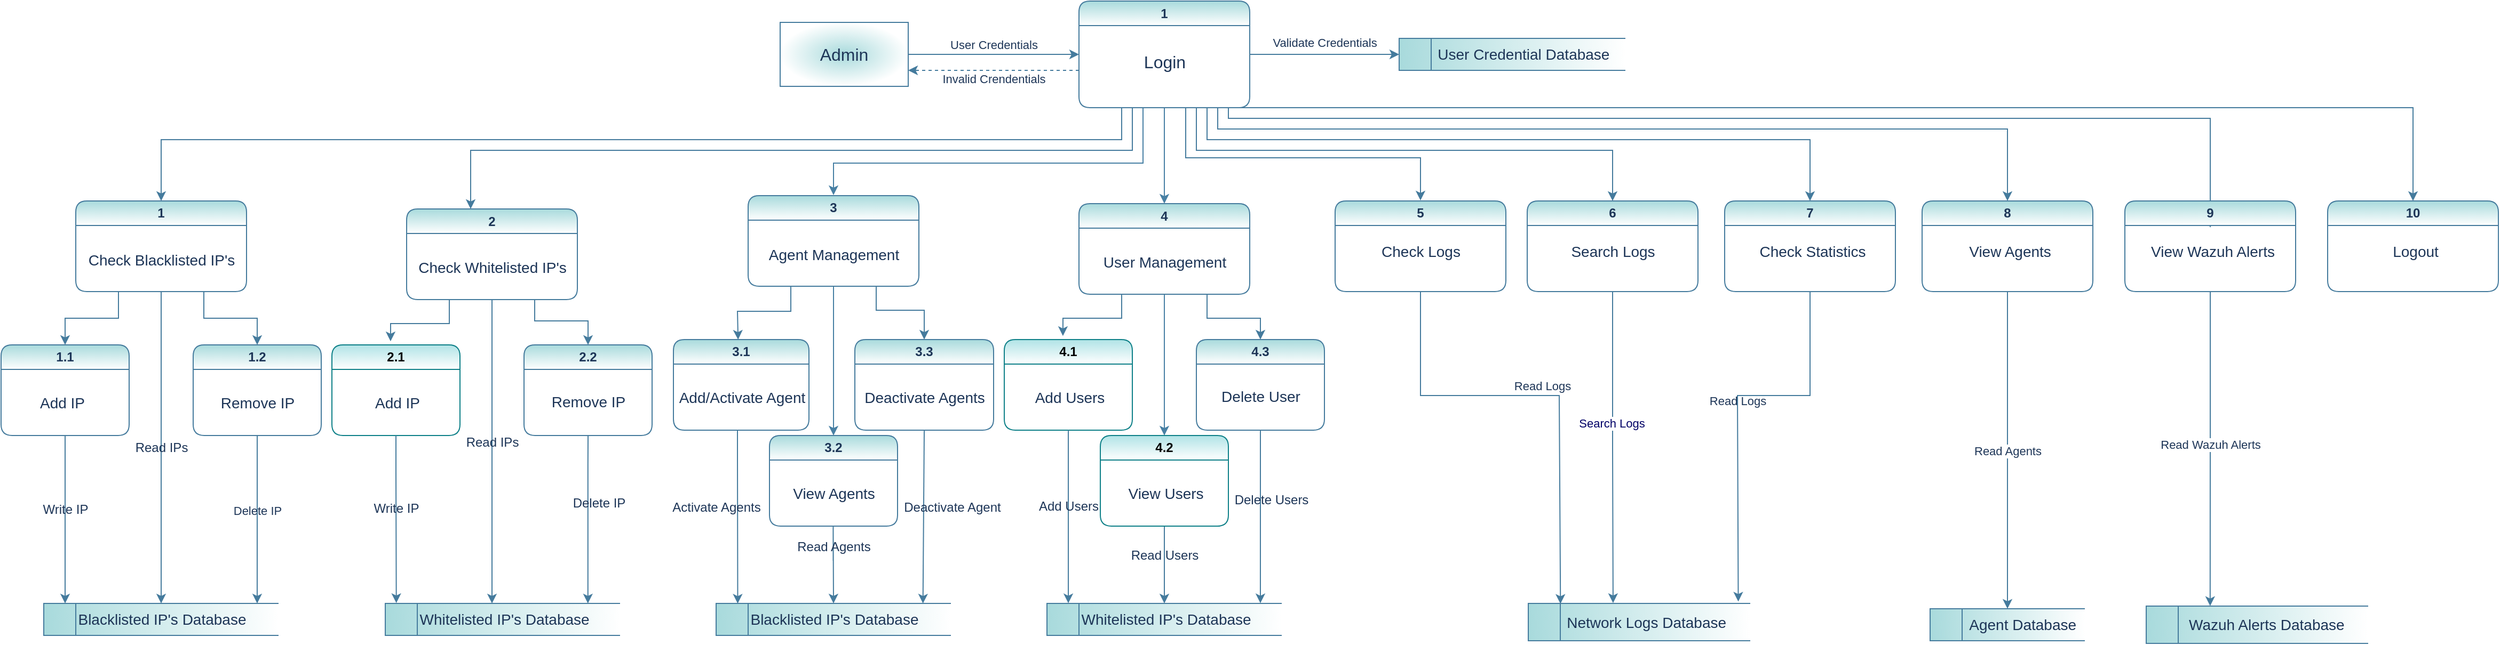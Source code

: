 <mxfile version="26.2.14">
  <diagram name="Page-1" id="1jRxc-TqemJTofgT7No7">
    <mxGraphModel dx="2539" dy="391" grid="1" gridSize="10" guides="1" tooltips="1" connect="1" arrows="1" fold="1" page="1" pageScale="1" pageWidth="850" pageHeight="1100" math="0" shadow="0">
      <root>
        <mxCell id="0" />
        <mxCell id="1" parent="0" />
        <mxCell id="PZYcjQ5eOafzSe-c74F2-3" style="edgeStyle=orthogonalEdgeStyle;rounded=0;orthogonalLoop=1;jettySize=auto;html=1;strokeColor=#457B9D;" parent="1" target="PZYcjQ5eOafzSe-c74F2-1" edge="1">
          <mxGeometry relative="1" as="geometry">
            <mxPoint x="10" y="210" as="sourcePoint" />
            <Array as="points">
              <mxPoint x="10" y="250" />
              <mxPoint x="400" y="250" />
            </Array>
          </mxGeometry>
        </mxCell>
        <mxCell id="PZYcjQ5eOafzSe-c74F2-50" style="edgeStyle=orthogonalEdgeStyle;rounded=0;orthogonalLoop=1;jettySize=auto;html=1;exitX=0.5;exitY=1;exitDx=0;exitDy=0;entryX=0.5;entryY=0;entryDx=0;entryDy=0;strokeColor=#4880A4;" parent="1" source="J3J6T2Nlb2btmMFrzNH1-2" target="PZYcjQ5eOafzSe-c74F2-16" edge="1">
          <mxGeometry relative="1" as="geometry" />
        </mxCell>
        <mxCell id="PZYcjQ5eOafzSe-c74F2-51" style="edgeStyle=orthogonalEdgeStyle;rounded=0;orthogonalLoop=1;jettySize=auto;html=1;strokeColor=#4880A4;" parent="1" edge="1">
          <mxGeometry relative="1" as="geometry">
            <mxPoint x="-40" y="210" as="sourcePoint" />
            <mxPoint x="-330" y="292" as="targetPoint" />
            <Array as="points">
              <mxPoint x="-40" y="212" />
              <mxPoint x="-40" y="262" />
              <mxPoint x="-330" y="262" />
            </Array>
          </mxGeometry>
        </mxCell>
        <mxCell id="J3J6T2Nlb2btmMFrzNH1-2" value="1" style="swimlane;whiteSpace=wrap;html=1;rounded=1;labelBackgroundColor=none;fillColor=#A8DADC;strokeColor=#457B9D;fontColor=#1D3557;gradientColor=#FFFFFF;" parent="1" vertex="1">
          <mxGeometry x="-100" y="110" width="160" height="100" as="geometry" />
        </mxCell>
        <mxCell id="kPvUlYXXvgPYuYJNT18Q-10" style="edgeStyle=orthogonalEdgeStyle;rounded=0;orthogonalLoop=1;jettySize=auto;html=1;entryX=0.5;entryY=0;entryDx=0;entryDy=0;strokeColor=#457B9D;" parent="J3J6T2Nlb2btmMFrzNH1-2" edge="1">
          <mxGeometry relative="1" as="geometry">
            <Array as="points">
              <mxPoint x="1060" y="110" />
            </Array>
            <mxPoint x="140" y="100" as="sourcePoint" />
            <mxPoint x="1060" y="212.5" as="targetPoint" />
          </mxGeometry>
        </mxCell>
        <mxCell id="J3J6T2Nlb2btmMFrzNH1-3" value="&lt;font style=&quot;font-size: 16px;&quot;&gt;Login&lt;/font&gt;" style="text;html=1;align=center;verticalAlign=middle;resizable=0;points=[];autosize=1;strokeColor=none;fillColor=none;labelBackgroundColor=none;fontColor=#1D3557;" parent="1" vertex="1">
          <mxGeometry x="-50" y="152" width="60" height="30" as="geometry" />
        </mxCell>
        <mxCell id="J3J6T2Nlb2btmMFrzNH1-4" value="&lt;font style=&quot;font-size: 14px;&quot;&gt;&lt;span style=&quot;white-space: pre;&quot;&gt;&#x9;&lt;/span&gt;User Credential Database&lt;/font&gt;" style="html=1;dashed=0;whiteSpace=wrap;shape=mxgraph.dfd.dataStoreID;align=left;spacingLeft=3;points=[[0,0],[0.5,0],[1,0],[0,0.5],[1,0.5],[0,1],[0.5,1],[1,1]];labelBackgroundColor=none;fillColor=#A8DADC;strokeColor=#457B9D;fontColor=#1D3557;gradientColor=#FFFFFF;gradientDirection=east;" parent="1" vertex="1">
          <mxGeometry x="200" y="145" width="212" height="30" as="geometry" />
        </mxCell>
        <mxCell id="J3J6T2Nlb2btmMFrzNH1-5" value="&lt;span style=&quot;font-size: 16px;&quot;&gt;Admin&lt;/span&gt;" style="rounded=0;whiteSpace=wrap;html=1;labelBackgroundColor=none;fillColor=#A8DADC;strokeColor=#457B9D;fontColor=#1D3557;gradientColor=#FFFFFF;gradientDirection=radial;glass=0;" parent="1" vertex="1">
          <mxGeometry x="-380" y="130" width="120" height="60" as="geometry" />
        </mxCell>
        <mxCell id="J3J6T2Nlb2btmMFrzNH1-6" value="" style="endArrow=classic;html=1;rounded=0;entryX=0.5;entryY=0;entryDx=0;entryDy=0;labelBackgroundColor=none;strokeColor=#457B9D;fontColor=default;exitX=0.25;exitY=1;exitDx=0;exitDy=0;" parent="1" source="J3J6T2Nlb2btmMFrzNH1-2" target="J3J6T2Nlb2btmMFrzNH1-28" edge="1">
          <mxGeometry width="50" height="50" relative="1" as="geometry">
            <mxPoint x="-100" y="200" as="sourcePoint" />
            <mxPoint x="460" y="370" as="targetPoint" />
            <Array as="points">
              <mxPoint x="-60" y="240" />
              <mxPoint x="-960" y="240" />
            </Array>
          </mxGeometry>
        </mxCell>
        <mxCell id="J3J6T2Nlb2btmMFrzNH1-7" value="" style="endArrow=classic;html=1;rounded=0;dashed=1;entryX=1;entryY=0.75;entryDx=0;entryDy=0;labelBackgroundColor=none;strokeColor=#457B9D;fontColor=default;" parent="1" target="J3J6T2Nlb2btmMFrzNH1-5" edge="1">
          <mxGeometry width="50" height="50" relative="1" as="geometry">
            <mxPoint x="-100" y="175" as="sourcePoint" />
            <mxPoint x="-100" y="210" as="targetPoint" />
          </mxGeometry>
        </mxCell>
        <mxCell id="J3J6T2Nlb2btmMFrzNH1-11" value="Invalid Crendentials" style="edgeLabel;html=1;align=center;verticalAlign=middle;resizable=0;points=[];labelBackgroundColor=none;fontColor=#1D3557;" parent="J3J6T2Nlb2btmMFrzNH1-7" vertex="1" connectable="0">
          <mxGeometry relative="1" as="geometry">
            <mxPoint y="8" as="offset" />
          </mxGeometry>
        </mxCell>
        <mxCell id="J3J6T2Nlb2btmMFrzNH1-8" value="" style="endArrow=classic;html=1;rounded=0;exitX=1;exitY=0.5;exitDx=0;exitDy=0;entryX=0;entryY=0.5;entryDx=0;entryDy=0;labelBackgroundColor=none;strokeColor=#457B9D;fontColor=default;" parent="1" source="J3J6T2Nlb2btmMFrzNH1-5" edge="1">
          <mxGeometry width="50" height="50" relative="1" as="geometry">
            <mxPoint x="-230" y="192" as="sourcePoint" />
            <mxPoint x="-100" y="160" as="targetPoint" />
          </mxGeometry>
        </mxCell>
        <mxCell id="J3J6T2Nlb2btmMFrzNH1-9" value="User Credentials" style="edgeLabel;html=1;align=center;verticalAlign=middle;resizable=0;points=[];rotation=0;labelBackgroundColor=none;fontColor=#1D3557;" parent="J3J6T2Nlb2btmMFrzNH1-8" vertex="1" connectable="0">
          <mxGeometry relative="1" as="geometry">
            <mxPoint y="-9" as="offset" />
          </mxGeometry>
        </mxCell>
        <mxCell id="J3J6T2Nlb2btmMFrzNH1-10" value="" style="endArrow=classic;html=1;rounded=0;entryX=0;entryY=0.5;entryDx=0;entryDy=0;exitX=1;exitY=0.5;exitDx=0;exitDy=0;labelBackgroundColor=none;strokeColor=#457B9D;fontColor=default;" parent="1" target="J3J6T2Nlb2btmMFrzNH1-4" edge="1">
          <mxGeometry width="50" height="50" relative="1" as="geometry">
            <mxPoint x="60" y="160" as="sourcePoint" />
            <mxPoint x="40" y="250" as="targetPoint" />
            <Array as="points" />
          </mxGeometry>
        </mxCell>
        <mxCell id="J3J6T2Nlb2btmMFrzNH1-12" value="Validate Credentials" style="edgeLabel;html=1;align=center;verticalAlign=middle;resizable=0;points=[];rotation=0;labelBackgroundColor=none;fontColor=#1D3557;" parent="J3J6T2Nlb2btmMFrzNH1-10" vertex="1" connectable="0">
          <mxGeometry y="11" relative="1" as="geometry">
            <mxPoint as="offset" />
          </mxGeometry>
        </mxCell>
        <mxCell id="J3J6T2Nlb2btmMFrzNH1-13" value="7" style="swimlane;whiteSpace=wrap;html=1;rounded=1;startSize=23;labelBackgroundColor=none;fillColor=#A8DADC;strokeColor=#457B9D;fontColor=#1D3557;gradientColor=#ffffff;gradientDirection=south;glass=0;" parent="1" vertex="1">
          <mxGeometry x="505" y="297.5" width="160" height="85" as="geometry" />
        </mxCell>
        <mxCell id="J3J6T2Nlb2btmMFrzNH1-14" value="&lt;font style=&quot;font-size: 14px;&quot;&gt;Check Statistics&lt;/font&gt;" style="text;html=1;align=center;verticalAlign=middle;resizable=0;points=[];autosize=1;strokeColor=none;fillColor=none;labelBackgroundColor=none;fontColor=#1D3557;" parent="J3J6T2Nlb2btmMFrzNH1-13" vertex="1">
          <mxGeometry x="22" y="32.5" width="120" height="30" as="geometry" />
        </mxCell>
        <mxCell id="J3J6T2Nlb2btmMFrzNH1-15" value="&lt;font style=&quot;font-size: 14px;&quot;&gt;&lt;span style=&quot;white-space: pre;&quot;&gt;&#x9;&lt;/span&gt;Network Logs Database&lt;/font&gt;" style="html=1;dashed=0;whiteSpace=wrap;shape=mxgraph.dfd.dataStoreID;align=left;spacingLeft=3;points=[[0,0],[0.5,0],[1,0],[0,0.5],[1,0.5],[0,1],[0.5,1],[1,1]];labelBackgroundColor=none;fillColor=#A8DADC;strokeColor=#457B9D;fontColor=#1D3557;gradientColor=#FFFFFF;gradientDirection=east;" parent="1" vertex="1">
          <mxGeometry x="321" y="675" width="208" height="35" as="geometry" />
        </mxCell>
        <mxCell id="J3J6T2Nlb2btmMFrzNH1-16" value="" style="endArrow=classic;html=1;rounded=0;entryX=0.946;entryY=-0.051;entryDx=0;entryDy=0;exitX=0.5;exitY=1;exitDx=0;exitDy=0;entryPerimeter=0;labelBackgroundColor=none;strokeColor=#457B9D;fontColor=default;" parent="1" source="J3J6T2Nlb2btmMFrzNH1-13" target="J3J6T2Nlb2btmMFrzNH1-15" edge="1">
          <mxGeometry width="50" height="50" relative="1" as="geometry">
            <mxPoint x="627" y="340" as="sourcePoint" />
            <mxPoint x="795" y="349.5" as="targetPoint" />
            <Array as="points">
              <mxPoint x="585" y="480" />
              <mxPoint x="517" y="480" />
            </Array>
          </mxGeometry>
        </mxCell>
        <mxCell id="J3J6T2Nlb2btmMFrzNH1-17" value="Read Logs" style="edgeLabel;html=1;align=center;verticalAlign=middle;resizable=0;points=[];rotation=0;labelBackgroundColor=none;fontColor=#1D3557;" parent="J3J6T2Nlb2btmMFrzNH1-16" vertex="1" connectable="0">
          <mxGeometry relative="1" as="geometry">
            <mxPoint y="-9" as="offset" />
          </mxGeometry>
        </mxCell>
        <mxCell id="J3J6T2Nlb2btmMFrzNH1-23" value="2.2" style="swimlane;whiteSpace=wrap;html=1;rounded=1;startSize=23;labelBackgroundColor=none;fillColor=#A8DADC;strokeColor=#457B9D;fontColor=#1D3557;gradientColor=#FFFFFF;" parent="1" vertex="1">
          <mxGeometry x="-620" y="432.5" width="120" height="85" as="geometry" />
        </mxCell>
        <mxCell id="J3J6T2Nlb2btmMFrzNH1-42" value="&lt;font style=&quot;font-size: 14px;&quot;&gt;Remove IP&lt;/font&gt;" style="text;html=1;align=center;verticalAlign=middle;resizable=0;points=[];autosize=1;strokeColor=none;fillColor=none;labelBackgroundColor=none;fontColor=#1D3557;" parent="J3J6T2Nlb2btmMFrzNH1-23" vertex="1">
          <mxGeometry x="15" y="38" width="90" height="30" as="geometry" />
        </mxCell>
        <mxCell id="J3J6T2Nlb2btmMFrzNH1-24" value="2.1" style="swimlane;whiteSpace=wrap;html=1;rounded=1;startSize=23;labelBackgroundColor=none;fillColor=#b0e3e6;strokeColor=#0e8088;gradientColor=#FFFFFF;" parent="1" vertex="1">
          <mxGeometry x="-800" y="432.5" width="120" height="85" as="geometry" />
        </mxCell>
        <mxCell id="J3J6T2Nlb2btmMFrzNH1-44" value="&lt;font style=&quot;font-size: 14px;&quot;&gt;Add IP&lt;/font&gt;" style="text;html=1;align=center;verticalAlign=middle;resizable=0;points=[];autosize=1;strokeColor=none;fillColor=none;labelBackgroundColor=none;fontColor=#1D3557;" parent="J3J6T2Nlb2btmMFrzNH1-24" vertex="1">
          <mxGeometry x="26" y="39" width="70" height="30" as="geometry" />
        </mxCell>
        <mxCell id="J3J6T2Nlb2btmMFrzNH1-25" value="2" style="swimlane;whiteSpace=wrap;html=1;rounded=1;startSize=23;labelBackgroundColor=none;fillColor=#A8DADC;strokeColor=#457B9D;fontColor=#1D3557;gradientColor=#FFFFFF;" parent="1" vertex="1">
          <mxGeometry x="-730" y="305" width="160" height="85" as="geometry" />
        </mxCell>
        <mxCell id="J3J6T2Nlb2btmMFrzNH1-40" value="&lt;font style=&quot;font-size: 14px;&quot;&gt;Check Whitelisted IP&#39;s&lt;/font&gt;" style="text;html=1;align=center;verticalAlign=middle;resizable=0;points=[];autosize=1;strokeColor=none;fillColor=none;labelBackgroundColor=none;fontColor=#1D3557;" parent="J3J6T2Nlb2btmMFrzNH1-25" vertex="1">
          <mxGeometry y="40" width="160" height="30" as="geometry" />
        </mxCell>
        <mxCell id="J3J6T2Nlb2btmMFrzNH1-26" value="1.2" style="swimlane;whiteSpace=wrap;html=1;rounded=1;startSize=23;movable=1;resizable=1;rotatable=1;deletable=1;editable=1;locked=0;connectable=1;labelBackgroundColor=none;fillColor=#A8DADC;strokeColor=#457B9D;fontColor=#1D3557;gradientColor=#FFFFFF;" parent="1" vertex="1">
          <mxGeometry x="-930" y="432.5" width="120" height="85" as="geometry" />
        </mxCell>
        <mxCell id="J3J6T2Nlb2btmMFrzNH1-43" value="&lt;font style=&quot;font-size: 14px;&quot;&gt;Remove IP&lt;/font&gt;" style="text;html=1;align=center;verticalAlign=middle;resizable=1;points=[];autosize=1;strokeColor=none;fillColor=none;movable=1;rotatable=1;deletable=1;editable=1;locked=0;connectable=1;labelBackgroundColor=none;fontColor=#1D3557;" parent="J3J6T2Nlb2btmMFrzNH1-26" vertex="1">
          <mxGeometry x="15" y="39" width="90" height="30" as="geometry" />
        </mxCell>
        <mxCell id="J3J6T2Nlb2btmMFrzNH1-27" value="1.1" style="swimlane;whiteSpace=wrap;html=1;rounded=1;startSize=23;labelBackgroundColor=none;fillColor=#A8DADC;strokeColor=#457B9D;fontColor=#1D3557;gradientColor=#FFFFFF;" parent="1" vertex="1">
          <mxGeometry x="-1110" y="432.5" width="120" height="85" as="geometry" />
        </mxCell>
        <mxCell id="J3J6T2Nlb2btmMFrzNH1-41" value="&lt;font style=&quot;font-size: 14px;&quot;&gt;Add IP&lt;/font&gt;" style="text;html=1;align=center;verticalAlign=middle;resizable=0;points=[];autosize=1;strokeColor=none;fillColor=none;labelBackgroundColor=none;fontColor=#1D3557;" parent="J3J6T2Nlb2btmMFrzNH1-27" vertex="1">
          <mxGeometry x="22" y="39" width="70" height="30" as="geometry" />
        </mxCell>
        <mxCell id="J3J6T2Nlb2btmMFrzNH1-28" value="1" style="swimlane;whiteSpace=wrap;html=1;rounded=1;startSize=23;labelBackgroundColor=none;fillColor=#A8DADC;strokeColor=#457B9D;fontColor=#1D3557;gradientColor=#FFFFFF;" parent="1" vertex="1">
          <mxGeometry x="-1040" y="297.5" width="160" height="85" as="geometry" />
        </mxCell>
        <mxCell id="J3J6T2Nlb2btmMFrzNH1-32" value="" style="endArrow=classic;html=1;rounded=0;exitX=0.25;exitY=1;exitDx=0;exitDy=0;entryX=0.5;entryY=0;entryDx=0;entryDy=0;labelBackgroundColor=none;strokeColor=#457B9D;fontColor=default;" parent="1" source="J3J6T2Nlb2btmMFrzNH1-28" target="J3J6T2Nlb2btmMFrzNH1-27" edge="1">
          <mxGeometry width="50" height="50" relative="1" as="geometry">
            <mxPoint x="-830" y="367.5" as="sourcePoint" />
            <mxPoint x="-780" y="317.5" as="targetPoint" />
            <Array as="points">
              <mxPoint x="-1000" y="407.5" />
              <mxPoint x="-1050" y="407.5" />
            </Array>
          </mxGeometry>
        </mxCell>
        <mxCell id="J3J6T2Nlb2btmMFrzNH1-33" value="" style="endArrow=classic;html=1;rounded=0;entryX=0.5;entryY=0;entryDx=0;entryDy=0;labelBackgroundColor=none;strokeColor=#457B9D;fontColor=default;" parent="1" edge="1">
          <mxGeometry width="50" height="50" relative="1" as="geometry">
            <mxPoint x="-50" y="210" as="sourcePoint" />
            <mxPoint x="-670" y="305.0" as="targetPoint" />
            <Array as="points">
              <mxPoint x="-50" y="230" />
              <mxPoint x="-50" y="250" />
              <mxPoint x="-670" y="250" />
            </Array>
          </mxGeometry>
        </mxCell>
        <mxCell id="J3J6T2Nlb2btmMFrzNH1-36" value="" style="endArrow=classic;html=1;rounded=0;exitX=0.25;exitY=1;exitDx=0;exitDy=0;entryX=0.458;entryY=-0.04;entryDx=0;entryDy=0;entryPerimeter=0;labelBackgroundColor=none;strokeColor=#457B9D;fontColor=default;" parent="1" source="J3J6T2Nlb2btmMFrzNH1-25" target="J3J6T2Nlb2btmMFrzNH1-24" edge="1">
          <mxGeometry width="50" height="50" relative="1" as="geometry">
            <mxPoint x="-576" y="374.51" as="sourcePoint" />
            <mxPoint x="-638" y="419.51" as="targetPoint" />
            <Array as="points">
              <mxPoint x="-690" y="412.5" />
              <mxPoint x="-745" y="412.5" />
            </Array>
          </mxGeometry>
        </mxCell>
        <mxCell id="J3J6T2Nlb2btmMFrzNH1-37" value="" style="endArrow=classic;html=1;rounded=0;exitX=0.75;exitY=1;exitDx=0;exitDy=0;entryX=0.5;entryY=0;entryDx=0;entryDy=0;labelBackgroundColor=none;strokeColor=#457B9D;fontColor=default;" parent="1" source="J3J6T2Nlb2btmMFrzNH1-28" target="J3J6T2Nlb2btmMFrzNH1-26" edge="1">
          <mxGeometry width="50" height="50" relative="1" as="geometry">
            <mxPoint x="-900" y="382.5" as="sourcePoint" />
            <mxPoint x="-820" y="427.5" as="targetPoint" />
            <Array as="points">
              <mxPoint x="-920" y="407.5" />
              <mxPoint x="-870" y="407.5" />
            </Array>
          </mxGeometry>
        </mxCell>
        <mxCell id="J3J6T2Nlb2btmMFrzNH1-38" value="" style="endArrow=classic;html=1;rounded=0;exitX=0.75;exitY=1;exitDx=0;exitDy=0;entryX=0.5;entryY=0;entryDx=0;entryDy=0;labelBackgroundColor=none;strokeColor=#457B9D;fontColor=default;" parent="1" source="J3J6T2Nlb2btmMFrzNH1-25" target="J3J6T2Nlb2btmMFrzNH1-23" edge="1">
          <mxGeometry width="50" height="50" relative="1" as="geometry">
            <mxPoint x="-348" y="377.01" as="sourcePoint" />
            <mxPoint x="-268" y="422.01" as="targetPoint" />
            <Array as="points">
              <mxPoint x="-610" y="410" />
              <mxPoint x="-560" y="410" />
            </Array>
          </mxGeometry>
        </mxCell>
        <mxCell id="J3J6T2Nlb2btmMFrzNH1-39" value="&lt;font style=&quot;font-size: 14px;&quot;&gt;Check Blacklisted IP&#39;s&lt;/font&gt;" style="text;html=1;align=center;verticalAlign=middle;resizable=0;points=[];autosize=1;strokeColor=none;fillColor=none;labelBackgroundColor=none;fontColor=#1D3557;" parent="1" vertex="1">
          <mxGeometry x="-1040" y="337.5" width="160" height="30" as="geometry" />
        </mxCell>
        <mxCell id="J3J6T2Nlb2btmMFrzNH1-45" value="&lt;span style=&quot;font-size: 14px; text-align: center; text-wrap-mode: nowrap;&quot;&gt;&amp;nbsp; &amp;nbsp; &amp;nbsp; &amp;nbsp;Whitelisted IP&#39;s Database&lt;/span&gt;" style="html=1;dashed=0;whiteSpace=wrap;shape=mxgraph.dfd.dataStoreID;align=left;spacingLeft=3;points=[[0,0],[0.5,0],[1,0],[0,0.5],[1,0.5],[0,1],[0.5,1],[1,1]];labelBackgroundColor=none;fillColor=#A8DADC;strokeColor=#457B9D;fontColor=#1D3557;gradientColor=#FFFFFF;gradientDirection=east;" parent="1" vertex="1">
          <mxGeometry x="-750" y="675" width="220" height="30" as="geometry" />
        </mxCell>
        <mxCell id="J3J6T2Nlb2btmMFrzNH1-47" value="" style="edgeStyle=orthogonalEdgeStyle;rounded=0;orthogonalLoop=1;jettySize=auto;html=1;exitX=0.5;exitY=1;exitDx=0;exitDy=0;labelBackgroundColor=none;strokeColor=#457B9D;fontColor=default;" parent="1" source="J3J6T2Nlb2btmMFrzNH1-25" edge="1">
          <mxGeometry relative="1" as="geometry">
            <mxPoint x="-460" y="382.5" as="sourcePoint" />
            <mxPoint x="-650" y="675" as="targetPoint" />
            <Array as="points">
              <mxPoint x="-650" y="675" />
            </Array>
          </mxGeometry>
        </mxCell>
        <mxCell id="J3J6T2Nlb2btmMFrzNH1-48" value="&lt;font style=&quot;font-size: 12px;&quot;&gt;Read IPs&lt;/font&gt;" style="edgeLabel;html=1;align=center;verticalAlign=middle;resizable=0;points=[];labelBackgroundColor=none;fontColor=#1D3557;" parent="J3J6T2Nlb2btmMFrzNH1-47" vertex="1" connectable="0">
          <mxGeometry relative="1" as="geometry">
            <mxPoint y="-9" as="offset" />
          </mxGeometry>
        </mxCell>
        <mxCell id="J3J6T2Nlb2btmMFrzNH1-49" value="&lt;span style=&quot;font-size: 14px; text-align: center; text-wrap-mode: nowrap;&quot;&gt;&amp;nbsp; &amp;nbsp; &amp;nbsp; &amp;nbsp;Blacklisted IP&#39;s Database&lt;/span&gt;" style="html=1;dashed=0;whiteSpace=wrap;shape=mxgraph.dfd.dataStoreID;align=left;spacingLeft=3;points=[[0,0],[0.5,0],[1,0],[0,0.5],[1,0.5],[0,1],[0.5,1],[1,1]];labelBackgroundColor=none;fillColor=#A8DADC;strokeColor=#457B9D;fontColor=#1D3557;gradientColor=#FFFFFF;gradientDirection=east;" parent="1" vertex="1">
          <mxGeometry x="-1070" y="675" width="220" height="30" as="geometry" />
        </mxCell>
        <mxCell id="J3J6T2Nlb2btmMFrzNH1-50" value="" style="edgeStyle=orthogonalEdgeStyle;rounded=0;orthogonalLoop=1;jettySize=auto;html=1;entryX=0.5;entryY=0;entryDx=0;entryDy=0;exitX=0.5;exitY=1;exitDx=0;exitDy=0;labelBackgroundColor=none;strokeColor=#457B9D;fontColor=default;" parent="1" source="J3J6T2Nlb2btmMFrzNH1-28" target="J3J6T2Nlb2btmMFrzNH1-49" edge="1">
          <mxGeometry relative="1" as="geometry">
            <mxPoint x="-1410" y="340" as="sourcePoint" />
            <mxPoint x="-1330" y="340" as="targetPoint" />
            <Array as="points">
              <mxPoint x="-960" y="572.5" />
            </Array>
          </mxGeometry>
        </mxCell>
        <mxCell id="J3J6T2Nlb2btmMFrzNH1-51" value="&lt;font style=&quot;font-size: 12px;&quot;&gt;Read IPs&lt;/font&gt;" style="edgeLabel;html=1;align=center;verticalAlign=middle;resizable=0;points=[];labelBackgroundColor=none;fontColor=#1D3557;" parent="J3J6T2Nlb2btmMFrzNH1-50" vertex="1" connectable="0">
          <mxGeometry relative="1" as="geometry">
            <mxPoint as="offset" />
          </mxGeometry>
        </mxCell>
        <mxCell id="J3J6T2Nlb2btmMFrzNH1-52" value="" style="edgeStyle=none;orthogonalLoop=1;jettySize=auto;html=1;rounded=0;exitX=0.5;exitY=1;exitDx=0;exitDy=0;labelBackgroundColor=none;strokeColor=#457B9D;fontColor=default;" parent="1" source="J3J6T2Nlb2btmMFrzNH1-27" edge="1">
          <mxGeometry width="100" relative="1" as="geometry">
            <mxPoint x="-1090" y="477.5" as="sourcePoint" />
            <mxPoint x="-1050" y="675" as="targetPoint" />
            <Array as="points">
              <mxPoint x="-1050" y="542.5" />
            </Array>
          </mxGeometry>
        </mxCell>
        <mxCell id="J3J6T2Nlb2btmMFrzNH1-54" value="&lt;font style=&quot;font-size: 12px;&quot;&gt;Write IP&lt;/font&gt;" style="edgeLabel;html=1;align=center;verticalAlign=middle;resizable=0;points=[];labelBackgroundColor=none;fontColor=#1D3557;" parent="J3J6T2Nlb2btmMFrzNH1-52" vertex="1" connectable="0">
          <mxGeometry relative="1" as="geometry">
            <mxPoint y="-10" as="offset" />
          </mxGeometry>
        </mxCell>
        <mxCell id="J3J6T2Nlb2btmMFrzNH1-53" value="" style="edgeStyle=none;orthogonalLoop=1;jettySize=auto;html=1;rounded=0;entryX=0.909;entryY=0;entryDx=0;entryDy=0;entryPerimeter=0;exitX=0.5;exitY=1;exitDx=0;exitDy=0;labelBackgroundColor=none;strokeColor=#457B9D;fontColor=default;" parent="1" source="J3J6T2Nlb2btmMFrzNH1-26" target="J3J6T2Nlb2btmMFrzNH1-49" edge="1">
          <mxGeometry width="100" relative="1" as="geometry">
            <mxPoint x="-810" y="527.5" as="sourcePoint" />
            <mxPoint x="-1294" y="367.5" as="targetPoint" />
            <Array as="points">
              <mxPoint x="-870" y="552.5" />
            </Array>
          </mxGeometry>
        </mxCell>
        <mxCell id="J3J6T2Nlb2btmMFrzNH1-55" value="Delete IP" style="edgeLabel;html=1;align=center;verticalAlign=middle;resizable=0;points=[];labelBackgroundColor=none;fontColor=#1D3557;" parent="J3J6T2Nlb2btmMFrzNH1-53" vertex="1" connectable="0">
          <mxGeometry relative="1" as="geometry">
            <mxPoint y="-9" as="offset" />
          </mxGeometry>
        </mxCell>
        <mxCell id="J3J6T2Nlb2btmMFrzNH1-56" value="" style="edgeStyle=none;orthogonalLoop=1;jettySize=auto;html=1;rounded=0;exitX=0.5;exitY=1;exitDx=0;exitDy=0;align=center;labelBackgroundColor=none;strokeColor=#457B9D;fontColor=default;" parent="1" source="J3J6T2Nlb2btmMFrzNH1-23" edge="1">
          <mxGeometry width="100" relative="1" as="geometry">
            <mxPoint x="-560.12" y="522.5" as="sourcePoint" />
            <mxPoint x="-560.12" y="675" as="targetPoint" />
            <Array as="points">
              <mxPoint x="-560.12" y="545" />
            </Array>
          </mxGeometry>
        </mxCell>
        <mxCell id="J3J6T2Nlb2btmMFrzNH1-57" value="&lt;font style=&quot;font-size: 12px;&quot;&gt;Delete IP&lt;/font&gt;" style="edgeLabel;html=1;align=center;verticalAlign=middle;resizable=0;points=[];labelBackgroundColor=none;fontColor=#1D3557;" parent="J3J6T2Nlb2btmMFrzNH1-56" vertex="1" connectable="0">
          <mxGeometry x="-0.2" y="10" relative="1" as="geometry">
            <mxPoint as="offset" />
          </mxGeometry>
        </mxCell>
        <mxCell id="J3J6T2Nlb2btmMFrzNH1-58" value="" style="edgeStyle=none;orthogonalLoop=1;jettySize=auto;html=1;rounded=0;exitX=0.5;exitY=1;exitDx=0;exitDy=0;labelBackgroundColor=none;strokeColor=#457B9D;fontColor=default;entryX=0.047;entryY=-0.013;entryDx=0;entryDy=0;entryPerimeter=0;" parent="1" source="J3J6T2Nlb2btmMFrzNH1-24" target="J3J6T2Nlb2btmMFrzNH1-45" edge="1">
          <mxGeometry width="100" relative="1" as="geometry">
            <mxPoint x="-1118" y="477.51" as="sourcePoint" />
            <mxPoint x="-740" y="569.5" as="targetPoint" />
            <Array as="points">
              <mxPoint x="-740" y="542.5" />
              <mxPoint x="-740" y="552.5" />
            </Array>
          </mxGeometry>
        </mxCell>
        <mxCell id="J3J6T2Nlb2btmMFrzNH1-59" value="&lt;font style=&quot;font-size: 12px;&quot;&gt;Write IP&lt;/font&gt;" style="edgeLabel;html=1;align=center;verticalAlign=middle;resizable=0;points=[];labelBackgroundColor=none;fontColor=#1D3557;" parent="J3J6T2Nlb2btmMFrzNH1-58" vertex="1" connectable="0">
          <mxGeometry relative="1" as="geometry">
            <mxPoint y="-10" as="offset" />
          </mxGeometry>
        </mxCell>
        <mxCell id="J3J6T2Nlb2btmMFrzNH1-60" value="5" style="swimlane;whiteSpace=wrap;html=1;rounded=1;startSize=23;labelBackgroundColor=none;fillColor=#A8DADC;strokeColor=#457B9D;fontColor=#1D3557;gradientColor=#FFFFFF;" parent="1" vertex="1">
          <mxGeometry x="140" y="297.5" width="160" height="85" as="geometry" />
        </mxCell>
        <mxCell id="J3J6T2Nlb2btmMFrzNH1-67" value="&lt;font style=&quot;font-size: 14px;&quot;&gt;Check Logs&lt;/font&gt;" style="text;html=1;align=center;verticalAlign=middle;resizable=0;points=[];autosize=1;strokeColor=none;fillColor=none;labelBackgroundColor=none;fontColor=#1D3557;" parent="J3J6T2Nlb2btmMFrzNH1-60" vertex="1">
          <mxGeometry x="30" y="32.5" width="100" height="30" as="geometry" />
        </mxCell>
        <mxCell id="J3J6T2Nlb2btmMFrzNH1-63" value="" style="endArrow=classic;html=1;rounded=0;exitX=0.5;exitY=1;exitDx=0;exitDy=0;labelBackgroundColor=none;strokeColor=#457B9D;fontColor=default;entryX=0.145;entryY=0.01;entryDx=0;entryDy=0;entryPerimeter=0;" parent="1" target="J3J6T2Nlb2btmMFrzNH1-15" edge="1" source="J3J6T2Nlb2btmMFrzNH1-60">
          <mxGeometry width="50" height="50" relative="1" as="geometry">
            <mxPoint x="202.25" y="382.5" as="sourcePoint" />
            <mxPoint x="350" y="560" as="targetPoint" />
            <Array as="points">
              <mxPoint x="220" y="480" />
              <mxPoint x="260" y="480" />
              <mxPoint x="350" y="480" />
            </Array>
          </mxGeometry>
        </mxCell>
        <mxCell id="J3J6T2Nlb2btmMFrzNH1-64" value="Read Logs" style="edgeLabel;html=1;align=center;verticalAlign=middle;resizable=0;points=[];rotation=0;labelBackgroundColor=none;fontColor=#1D3557;" parent="J3J6T2Nlb2btmMFrzNH1-63" vertex="1" connectable="0">
          <mxGeometry relative="1" as="geometry">
            <mxPoint y="-9" as="offset" />
          </mxGeometry>
        </mxCell>
        <mxCell id="J3J6T2Nlb2btmMFrzNH1-65" value="" style="endArrow=classic;html=1;rounded=0;labelBackgroundColor=none;strokeColor=#457B9D;fontColor=default;" parent="1" edge="1">
          <mxGeometry width="50" height="50" relative="1" as="geometry">
            <mxPoint y="210" as="sourcePoint" />
            <mxPoint x="220" y="297" as="targetPoint" />
            <Array as="points">
              <mxPoint y="247" />
              <mxPoint y="257" />
              <mxPoint x="220" y="257" />
            </Array>
          </mxGeometry>
        </mxCell>
        <mxCell id="J3J6T2Nlb2btmMFrzNH1-66" value="" style="endArrow=classic;html=1;rounded=0;entryX=0.5;entryY=0;entryDx=0;entryDy=0;exitX=0.75;exitY=1;exitDx=0;exitDy=0;labelBackgroundColor=none;strokeColor=#457B9D;fontColor=default;" parent="1" source="J3J6T2Nlb2btmMFrzNH1-2" target="J3J6T2Nlb2btmMFrzNH1-13" edge="1">
          <mxGeometry width="50" height="50" relative="1" as="geometry">
            <mxPoint x="270" y="230" as="sourcePoint" />
            <mxPoint x="410" y="293" as="targetPoint" />
            <Array as="points">
              <mxPoint x="20" y="240" />
              <mxPoint x="170" y="240" />
              <mxPoint x="330" y="240" />
              <mxPoint x="585" y="240" />
            </Array>
          </mxGeometry>
        </mxCell>
        <mxCell id="J3J6T2Nlb2btmMFrzNH1-68" value="10" style="swimlane;whiteSpace=wrap;html=1;rounded=1;startSize=23;labelBackgroundColor=none;fillColor=#A8DADC;strokeColor=#457B9D;fontColor=#1D3557;gradientColor=#FFFFFF;" parent="1" vertex="1">
          <mxGeometry x="1070" y="297.5" width="160" height="85" as="geometry" />
        </mxCell>
        <mxCell id="J3J6T2Nlb2btmMFrzNH1-69" value="&lt;font style=&quot;font-size: 14px;&quot;&gt;Logout&lt;/font&gt;" style="text;html=1;align=center;verticalAlign=middle;resizable=0;points=[];autosize=1;strokeColor=none;fillColor=none;labelBackgroundColor=none;fontColor=#1D3557;" parent="J3J6T2Nlb2btmMFrzNH1-68" vertex="1">
          <mxGeometry x="47" y="32.5" width="70" height="30" as="geometry" />
        </mxCell>
        <mxCell id="J3J6T2Nlb2btmMFrzNH1-70" value="" style="endArrow=classic;html=1;rounded=0;entryX=0.5;entryY=0;entryDx=0;entryDy=0;labelBackgroundColor=none;strokeColor=#457B9D;fontColor=default;" parent="1" edge="1">
          <mxGeometry width="50" height="50" relative="1" as="geometry">
            <mxPoint x="50" y="210" as="sourcePoint" />
            <mxPoint x="1150" y="297.5" as="targetPoint" />
            <Array as="points">
              <mxPoint x="390" y="210" />
              <mxPoint x="580" y="210" />
              <mxPoint x="790" y="210" />
              <mxPoint x="1150" y="210" />
            </Array>
          </mxGeometry>
        </mxCell>
        <mxCell id="kPvUlYXXvgPYuYJNT18Q-13" style="edgeStyle=orthogonalEdgeStyle;rounded=0;orthogonalLoop=1;jettySize=auto;html=1;exitX=0.5;exitY=1;exitDx=0;exitDy=0;entryX=0.5;entryY=0;entryDx=0;entryDy=0;strokeColor=#457B9D;" parent="1" source="kPvUlYXXvgPYuYJNT18Q-3" target="kPvUlYXXvgPYuYJNT18Q-11" edge="1">
          <mxGeometry relative="1" as="geometry" />
        </mxCell>
        <mxCell id="PZYcjQ5eOafzSe-c74F2-8" value="&lt;span style=&quot;color: rgb(29, 53, 87);&quot;&gt;Read Agents&lt;/span&gt;" style="edgeLabel;html=1;align=center;verticalAlign=middle;resizable=0;points=[];" parent="kPvUlYXXvgPYuYJNT18Q-13" vertex="1" connectable="0">
          <mxGeometry x="0.006" relative="1" as="geometry">
            <mxPoint as="offset" />
          </mxGeometry>
        </mxCell>
        <mxCell id="kPvUlYXXvgPYuYJNT18Q-3" value="8" style="swimlane;whiteSpace=wrap;html=1;rounded=1;startSize=23;labelBackgroundColor=none;fillColor=#A8DADC;strokeColor=#457B9D;fontColor=#1D3557;gradientColor=#ffffff;gradientDirection=south;glass=0;" parent="1" vertex="1">
          <mxGeometry x="690" y="297.5" width="160" height="85" as="geometry" />
        </mxCell>
        <mxCell id="kPvUlYXXvgPYuYJNT18Q-4" value="&lt;font style=&quot;font-size: 14px;&quot;&gt;View Agents&lt;/font&gt;" style="text;html=1;align=center;verticalAlign=middle;resizable=0;points=[];autosize=1;strokeColor=none;fillColor=none;labelBackgroundColor=none;fontColor=#1D3557;" parent="kPvUlYXXvgPYuYJNT18Q-3" vertex="1">
          <mxGeometry x="32" y="32.5" width="100" height="30" as="geometry" />
        </mxCell>
        <mxCell id="kPvUlYXXvgPYuYJNT18Q-5" value="9" style="swimlane;whiteSpace=wrap;html=1;rounded=1;startSize=23;labelBackgroundColor=none;fillColor=#A8DADC;strokeColor=#457B9D;fontColor=#1D3557;gradientColor=#ffffff;gradientDirection=south;glass=0;" parent="1" vertex="1">
          <mxGeometry x="880" y="297.5" width="160" height="85" as="geometry" />
        </mxCell>
        <mxCell id="kPvUlYXXvgPYuYJNT18Q-6" value="&lt;font style=&quot;font-size: 14px;&quot;&gt;View Wazuh Alerts&lt;/font&gt;" style="text;html=1;align=center;verticalAlign=middle;resizable=0;points=[];autosize=1;strokeColor=none;fillColor=none;labelBackgroundColor=none;fontColor=#1D3557;" parent="kPvUlYXXvgPYuYJNT18Q-5" vertex="1">
          <mxGeometry x="12" y="32.5" width="140" height="30" as="geometry" />
        </mxCell>
        <mxCell id="kPvUlYXXvgPYuYJNT18Q-7" style="edgeStyle=orthogonalEdgeStyle;rounded=0;orthogonalLoop=1;jettySize=auto;html=1;entryX=0.5;entryY=0;entryDx=0;entryDy=0;fillColor=#6666FF;strokeColor=#457B9D;" parent="1" target="kPvUlYXXvgPYuYJNT18Q-3" edge="1">
          <mxGeometry relative="1" as="geometry">
            <mxPoint x="30" y="210" as="sourcePoint" />
            <mxPoint x="760.24" y="316.155" as="targetPoint" />
            <Array as="points">
              <mxPoint x="30" y="230" />
              <mxPoint x="770" y="230" />
            </Array>
          </mxGeometry>
        </mxCell>
        <mxCell id="kPvUlYXXvgPYuYJNT18Q-11" value="&lt;font style=&quot;font-size: 14px;&quot;&gt;&lt;span style=&quot;white-space: pre;&quot;&gt;&#x9;&lt;/span&gt;Agent&amp;nbsp;Database&lt;/font&gt;" style="html=1;dashed=0;whiteSpace=wrap;shape=mxgraph.dfd.dataStoreID;align=left;spacingLeft=3;points=[[0,0],[0.5,0],[1,0],[0,0.5],[1,0.5],[0,1],[0.5,1],[1,1]];labelBackgroundColor=none;fillColor=#A8DADC;strokeColor=#457B9D;fontColor=#1D3557;gradientColor=#FFFFFF;gradientDirection=east;" parent="1" vertex="1">
          <mxGeometry x="697.5" y="680" width="145" height="30" as="geometry" />
        </mxCell>
        <mxCell id="kPvUlYXXvgPYuYJNT18Q-12" value="&lt;font style=&quot;font-size: 14px;&quot;&gt;&lt;span style=&quot;white-space: pre;&quot;&gt;&#x9;&lt;/span&gt;&lt;span style=&quot;text-align: center; text-wrap-mode: nowrap;&quot;&gt;&amp;nbsp;Wazuh Alerts&lt;/span&gt;&amp;nbsp;Database&lt;/font&gt;" style="html=1;dashed=0;whiteSpace=wrap;shape=mxgraph.dfd.dataStoreID;align=left;spacingLeft=3;points=[[0,0],[0.5,0],[1,0],[0,0.5],[1,0.5],[0,1],[0.5,1],[1,1]];labelBackgroundColor=none;fillColor=#A8DADC;strokeColor=#457B9D;fontColor=#1D3557;gradientColor=#FFFFFF;gradientDirection=east;" parent="1" vertex="1">
          <mxGeometry x="900" y="677.5" width="208" height="35" as="geometry" />
        </mxCell>
        <mxCell id="kPvUlYXXvgPYuYJNT18Q-14" style="edgeStyle=orthogonalEdgeStyle;rounded=0;orthogonalLoop=1;jettySize=auto;html=1;exitX=0.5;exitY=1;exitDx=0;exitDy=0;entryX=0.288;entryY=-0.003;entryDx=0;entryDy=0;entryPerimeter=0;strokeColor=#457B9D;" parent="1" source="kPvUlYXXvgPYuYJNT18Q-5" target="kPvUlYXXvgPYuYJNT18Q-12" edge="1">
          <mxGeometry relative="1" as="geometry">
            <mxPoint x="960" y="560" as="targetPoint" />
          </mxGeometry>
        </mxCell>
        <mxCell id="PZYcjQ5eOafzSe-c74F2-11" value="&lt;span style=&quot;color: rgb(29, 53, 87); background-color: rgb(255, 255, 255);&quot;&gt;Read Wazuh Alerts&lt;/span&gt;" style="edgeLabel;html=1;align=center;verticalAlign=middle;resizable=0;points=[];" parent="kPvUlYXXvgPYuYJNT18Q-14" vertex="1" connectable="0">
          <mxGeometry x="-0.029" relative="1" as="geometry">
            <mxPoint as="offset" />
          </mxGeometry>
        </mxCell>
        <mxCell id="PZYcjQ5eOafzSe-c74F2-1" value="6" style="swimlane;whiteSpace=wrap;html=1;rounded=1;startSize=23;labelBackgroundColor=none;fillColor=#A8DADC;strokeColor=#457B9D;fontColor=#1D3557;gradientColor=#FFFFFF;" parent="1" vertex="1">
          <mxGeometry x="320" y="297.5" width="160" height="85" as="geometry" />
        </mxCell>
        <mxCell id="PZYcjQ5eOafzSe-c74F2-2" value="&lt;font style=&quot;font-size: 14px;&quot;&gt;Search Logs&lt;/font&gt;" style="text;html=1;align=center;verticalAlign=middle;resizable=0;points=[];autosize=1;strokeColor=none;fillColor=none;labelBackgroundColor=none;fontColor=#1D3557;" parent="PZYcjQ5eOafzSe-c74F2-1" vertex="1">
          <mxGeometry x="30" y="32.5" width="100" height="30" as="geometry" />
        </mxCell>
        <mxCell id="PZYcjQ5eOafzSe-c74F2-4" style="edgeStyle=orthogonalEdgeStyle;rounded=0;orthogonalLoop=1;jettySize=auto;html=1;exitX=0.5;exitY=1;exitDx=0;exitDy=0;entryX=0.382;entryY=-0.011;entryDx=0;entryDy=0;entryPerimeter=0;strokeColor=#457B9D;" parent="1" source="PZYcjQ5eOafzSe-c74F2-1" target="J3J6T2Nlb2btmMFrzNH1-15" edge="1">
          <mxGeometry relative="1" as="geometry" />
        </mxCell>
        <mxCell id="PZYcjQ5eOafzSe-c74F2-5" value="&lt;font style=&quot;color: rgb(0, 0, 102);&quot;&gt;Search Logs&lt;/font&gt;" style="edgeLabel;html=1;align=center;verticalAlign=middle;resizable=0;points=[];" parent="PZYcjQ5eOafzSe-c74F2-4" vertex="1" connectable="0">
          <mxGeometry x="-0.16" y="-1" relative="1" as="geometry">
            <mxPoint as="offset" />
          </mxGeometry>
        </mxCell>
        <mxCell id="PZYcjQ5eOafzSe-c74F2-12" value="4.3" style="swimlane;whiteSpace=wrap;html=1;rounded=1;startSize=23;labelBackgroundColor=none;fillColor=#A8DADC;strokeColor=#457B9D;fontColor=#1D3557;gradientColor=#FFFFFF;" parent="1" vertex="1">
          <mxGeometry x="10" y="427.5" width="120" height="85" as="geometry" />
        </mxCell>
        <mxCell id="PZYcjQ5eOafzSe-c74F2-13" value="&lt;span style=&quot;font-size: 14px;&quot;&gt;Delete User&lt;/span&gt;" style="text;html=1;align=center;verticalAlign=middle;resizable=0;points=[];autosize=1;strokeColor=none;fillColor=none;labelBackgroundColor=none;fontColor=#1D3557;" parent="PZYcjQ5eOafzSe-c74F2-12" vertex="1">
          <mxGeometry x="10" y="38" width="100" height="30" as="geometry" />
        </mxCell>
        <mxCell id="PZYcjQ5eOafzSe-c74F2-14" value="4.1" style="swimlane;whiteSpace=wrap;html=1;rounded=1;startSize=23;labelBackgroundColor=none;fillColor=#b0e3e6;strokeColor=#0e8088;gradientColor=#FFFFFF;" parent="1" vertex="1">
          <mxGeometry x="-170" y="427.5" width="120" height="85" as="geometry" />
        </mxCell>
        <mxCell id="PZYcjQ5eOafzSe-c74F2-15" value="&lt;font style=&quot;font-size: 14px;&quot;&gt;Add Users&lt;/font&gt;" style="text;html=1;align=center;verticalAlign=middle;resizable=0;points=[];autosize=1;strokeColor=none;fillColor=none;labelBackgroundColor=none;fontColor=#1D3557;" parent="PZYcjQ5eOafzSe-c74F2-14" vertex="1">
          <mxGeometry x="16" y="39" width="90" height="30" as="geometry" />
        </mxCell>
        <mxCell id="PZYcjQ5eOafzSe-c74F2-49" style="edgeStyle=orthogonalEdgeStyle;rounded=0;orthogonalLoop=1;jettySize=auto;html=1;exitX=0.5;exitY=1;exitDx=0;exitDy=0;entryX=0.5;entryY=0;entryDx=0;entryDy=0;strokeColor=#4880A4;" parent="1" source="PZYcjQ5eOafzSe-c74F2-16" target="PZYcjQ5eOafzSe-c74F2-47" edge="1">
          <mxGeometry relative="1" as="geometry" />
        </mxCell>
        <mxCell id="PZYcjQ5eOafzSe-c74F2-16" value="4" style="swimlane;whiteSpace=wrap;html=1;rounded=1;startSize=23;labelBackgroundColor=none;fillColor=#A8DADC;strokeColor=#457B9D;fontColor=#1D3557;gradientColor=#FFFFFF;" parent="1" vertex="1">
          <mxGeometry x="-100" y="300" width="160" height="85" as="geometry" />
        </mxCell>
        <mxCell id="PZYcjQ5eOafzSe-c74F2-17" value="&lt;span style=&quot;font-size: 14px;&quot;&gt;User Management&lt;/span&gt;" style="text;html=1;align=center;verticalAlign=middle;resizable=0;points=[];autosize=1;strokeColor=none;fillColor=none;labelBackgroundColor=none;fontColor=#1D3557;" parent="PZYcjQ5eOafzSe-c74F2-16" vertex="1">
          <mxGeometry x="10" y="40" width="140" height="30" as="geometry" />
        </mxCell>
        <mxCell id="PZYcjQ5eOafzSe-c74F2-18" value="3.3" style="swimlane;whiteSpace=wrap;html=1;rounded=1;startSize=23;movable=1;resizable=1;rotatable=1;deletable=1;editable=1;locked=0;connectable=1;labelBackgroundColor=none;fillColor=#A8DADC;strokeColor=#457B9D;fontColor=#1D3557;gradientColor=#FFFFFF;" parent="1" vertex="1">
          <mxGeometry x="-310" y="427.5" width="130" height="85" as="geometry" />
        </mxCell>
        <mxCell id="PZYcjQ5eOafzSe-c74F2-19" value="&lt;font style=&quot;font-size: 14px;&quot;&gt;Deactivate Agents&lt;/font&gt;" style="text;html=1;align=center;verticalAlign=middle;resizable=1;points=[];autosize=1;strokeColor=none;fillColor=none;movable=1;rotatable=1;deletable=1;editable=1;locked=0;connectable=1;labelBackgroundColor=none;fontColor=#1D3557;" parent="PZYcjQ5eOafzSe-c74F2-18" vertex="1">
          <mxGeometry y="39" width="130" height="30" as="geometry" />
        </mxCell>
        <mxCell id="PZYcjQ5eOafzSe-c74F2-20" value="3.1" style="swimlane;whiteSpace=wrap;html=1;rounded=1;startSize=23;labelBackgroundColor=none;fillColor=#A8DADC;strokeColor=#457B9D;fontColor=#1D3557;gradientColor=#FFFFFF;" parent="1" vertex="1">
          <mxGeometry x="-480" y="427.5" width="127" height="85" as="geometry" />
        </mxCell>
        <mxCell id="PZYcjQ5eOafzSe-c74F2-21" value="&lt;span style=&quot;font-size: 14px;&quot;&gt;Add/Activate Agent&lt;/span&gt;" style="text;html=1;align=center;verticalAlign=middle;resizable=0;points=[];autosize=1;strokeColor=none;fillColor=none;labelBackgroundColor=none;fontColor=#1D3557;" parent="PZYcjQ5eOafzSe-c74F2-20" vertex="1">
          <mxGeometry x="-6.5" y="39" width="140" height="30" as="geometry" />
        </mxCell>
        <mxCell id="PZYcjQ5eOafzSe-c74F2-45" style="edgeStyle=orthogonalEdgeStyle;rounded=0;orthogonalLoop=1;jettySize=auto;html=1;exitX=0.5;exitY=1;exitDx=0;exitDy=0;entryX=0.5;entryY=0;entryDx=0;entryDy=0;strokeColor=#4880A4;" parent="1" source="PZYcjQ5eOafzSe-c74F2-22" target="PZYcjQ5eOafzSe-c74F2-42" edge="1">
          <mxGeometry relative="1" as="geometry" />
        </mxCell>
        <mxCell id="PZYcjQ5eOafzSe-c74F2-22" value="3" style="swimlane;whiteSpace=wrap;html=1;rounded=1;startSize=23;labelBackgroundColor=none;fillColor=#A8DADC;strokeColor=#457B9D;fontColor=#1D3557;gradientColor=#FFFFFF;" parent="1" vertex="1">
          <mxGeometry x="-410" y="292.5" width="160" height="85" as="geometry" />
        </mxCell>
        <mxCell id="PZYcjQ5eOafzSe-c74F2-23" value="" style="endArrow=classic;html=1;rounded=0;entryX=0.477;entryY=-0.011;entryDx=0;entryDy=0;labelBackgroundColor=none;strokeColor=#457B9D;fontColor=default;entryPerimeter=0;exitX=0.25;exitY=1;exitDx=0;exitDy=0;" parent="1" source="PZYcjQ5eOafzSe-c74F2-22" edge="1">
          <mxGeometry width="50" height="50" relative="1" as="geometry">
            <mxPoint x="-371" y="380" as="sourcePoint" />
            <mxPoint x="-419.421" y="427.565" as="targetPoint" />
            <Array as="points">
              <mxPoint x="-370" y="401" />
              <mxPoint x="-420" y="401" />
            </Array>
          </mxGeometry>
        </mxCell>
        <mxCell id="PZYcjQ5eOafzSe-c74F2-24" value="" style="endArrow=classic;html=1;rounded=0;exitX=0.25;exitY=1;exitDx=0;exitDy=0;entryX=0.458;entryY=-0.04;entryDx=0;entryDy=0;entryPerimeter=0;labelBackgroundColor=none;strokeColor=#457B9D;fontColor=default;" parent="1" source="PZYcjQ5eOafzSe-c74F2-16" target="PZYcjQ5eOafzSe-c74F2-14" edge="1">
          <mxGeometry width="50" height="50" relative="1" as="geometry">
            <mxPoint x="54" y="369.51" as="sourcePoint" />
            <mxPoint x="-8" y="414.51" as="targetPoint" />
            <Array as="points">
              <mxPoint x="-60" y="407.5" />
              <mxPoint x="-115" y="407.5" />
            </Array>
          </mxGeometry>
        </mxCell>
        <mxCell id="PZYcjQ5eOafzSe-c74F2-25" value="" style="endArrow=classic;html=1;rounded=0;exitX=0.75;exitY=1;exitDx=0;exitDy=0;entryX=0.5;entryY=0;entryDx=0;entryDy=0;labelBackgroundColor=none;strokeColor=#457B9D;fontColor=default;" parent="1" source="PZYcjQ5eOafzSe-c74F2-22" target="PZYcjQ5eOafzSe-c74F2-18" edge="1">
          <mxGeometry width="50" height="50" relative="1" as="geometry">
            <mxPoint x="-270" y="377.5" as="sourcePoint" />
            <mxPoint x="-190" y="422.5" as="targetPoint" />
            <Array as="points">
              <mxPoint x="-290" y="400" />
              <mxPoint x="-245" y="400" />
            </Array>
          </mxGeometry>
        </mxCell>
        <mxCell id="PZYcjQ5eOafzSe-c74F2-26" value="" style="endArrow=classic;html=1;rounded=0;exitX=0.75;exitY=1;exitDx=0;exitDy=0;entryX=0.5;entryY=0;entryDx=0;entryDy=0;labelBackgroundColor=none;strokeColor=#457B9D;fontColor=default;" parent="1" source="PZYcjQ5eOafzSe-c74F2-16" target="PZYcjQ5eOafzSe-c74F2-12" edge="1">
          <mxGeometry width="50" height="50" relative="1" as="geometry">
            <mxPoint x="132" y="374.51" as="sourcePoint" />
            <mxPoint x="212" y="419.51" as="targetPoint" />
            <Array as="points">
              <mxPoint x="20" y="407.5" />
              <mxPoint x="70" y="407.5" />
            </Array>
          </mxGeometry>
        </mxCell>
        <mxCell id="PZYcjQ5eOafzSe-c74F2-27" value="&lt;span style=&quot;font-size: 14px;&quot;&gt;Agent Management&lt;/span&gt;" style="text;html=1;align=center;verticalAlign=middle;resizable=0;points=[];autosize=1;strokeColor=none;fillColor=none;labelBackgroundColor=none;fontColor=#1D3557;" parent="1" vertex="1">
          <mxGeometry x="-405" y="332.5" width="150" height="30" as="geometry" />
        </mxCell>
        <mxCell id="PZYcjQ5eOafzSe-c74F2-28" value="&lt;span style=&quot;font-size: 14px; text-align: center; text-wrap-mode: nowrap;&quot;&gt;&amp;nbsp; &amp;nbsp; &amp;nbsp; &amp;nbsp;Whitelisted IP&#39;s Database&lt;/span&gt;" style="html=1;dashed=0;whiteSpace=wrap;shape=mxgraph.dfd.dataStoreID;align=left;spacingLeft=3;points=[[0,0],[0.5,0],[1,0],[0,0.5],[1,0.5],[0,1],[0.5,1],[1,1]];labelBackgroundColor=none;fillColor=#A8DADC;strokeColor=#457B9D;fontColor=#1D3557;gradientColor=#FFFFFF;gradientDirection=east;" parent="1" vertex="1">
          <mxGeometry x="-130" y="675" width="220" height="30" as="geometry" />
        </mxCell>
        <mxCell id="PZYcjQ5eOafzSe-c74F2-29" value="" style="edgeStyle=orthogonalEdgeStyle;rounded=0;orthogonalLoop=1;jettySize=auto;html=1;labelBackgroundColor=none;strokeColor=#457B9D;fontColor=default;exitX=0.5;exitY=1;exitDx=0;exitDy=0;entryX=0.5;entryY=0;entryDx=0;entryDy=0;" parent="1" source="PZYcjQ5eOafzSe-c74F2-47" target="PZYcjQ5eOafzSe-c74F2-28" edge="1">
          <mxGeometry relative="1" as="geometry">
            <mxPoint x="-20" y="600" as="sourcePoint" />
            <mxPoint x="-20" y="670" as="targetPoint" />
            <Array as="points" />
          </mxGeometry>
        </mxCell>
        <mxCell id="PZYcjQ5eOafzSe-c74F2-30" value="&lt;font style=&quot;font-size: 12px;&quot;&gt;Read Users&lt;/font&gt;" style="edgeLabel;html=1;align=center;verticalAlign=middle;resizable=0;points=[];labelBackgroundColor=none;fontColor=#1D3557;" parent="PZYcjQ5eOafzSe-c74F2-29" vertex="1" connectable="0">
          <mxGeometry relative="1" as="geometry">
            <mxPoint y="-9" as="offset" />
          </mxGeometry>
        </mxCell>
        <mxCell id="PZYcjQ5eOafzSe-c74F2-31" value="&lt;span style=&quot;font-size: 14px; text-align: center; text-wrap-mode: nowrap;&quot;&gt;&amp;nbsp; &amp;nbsp; &amp;nbsp; &amp;nbsp;Blacklisted IP&#39;s Database&lt;/span&gt;" style="html=1;dashed=0;whiteSpace=wrap;shape=mxgraph.dfd.dataStoreID;align=left;spacingLeft=3;points=[[0,0],[0.5,0],[1,0],[0,0.5],[1,0.5],[0,1],[0.5,1],[1,1]];labelBackgroundColor=none;fillColor=#A8DADC;strokeColor=#457B9D;fontColor=#1D3557;gradientColor=#FFFFFF;gradientDirection=east;" parent="1" vertex="1">
          <mxGeometry x="-440" y="675" width="220" height="30" as="geometry" />
        </mxCell>
        <mxCell id="PZYcjQ5eOafzSe-c74F2-32" value="" style="edgeStyle=orthogonalEdgeStyle;rounded=0;orthogonalLoop=1;jettySize=auto;html=1;labelBackgroundColor=none;strokeColor=#457B9D;fontColor=default;entryX=0.5;entryY=0;entryDx=0;entryDy=0;" parent="1" target="PZYcjQ5eOafzSe-c74F2-31" edge="1">
          <mxGeometry relative="1" as="geometry">
            <mxPoint x="-330.27" y="635.01" as="sourcePoint" />
            <mxPoint x="-330" y="670" as="targetPoint" />
            <Array as="points">
              <mxPoint x="-330" y="602" />
              <mxPoint x="-330" y="602" />
            </Array>
          </mxGeometry>
        </mxCell>
        <mxCell id="PZYcjQ5eOafzSe-c74F2-33" value="&lt;font style=&quot;font-size: 12px;&quot;&gt;Read Agents&lt;/font&gt;" style="edgeLabel;html=1;align=center;verticalAlign=middle;resizable=0;points=[];labelBackgroundColor=none;fontColor=#1D3557;" parent="PZYcjQ5eOafzSe-c74F2-32" vertex="1" connectable="0">
          <mxGeometry relative="1" as="geometry">
            <mxPoint as="offset" />
          </mxGeometry>
        </mxCell>
        <mxCell id="PZYcjQ5eOafzSe-c74F2-34" value="" style="edgeStyle=none;orthogonalLoop=1;jettySize=auto;html=1;rounded=0;labelBackgroundColor=none;strokeColor=#457B9D;fontColor=default;entryX=0.092;entryY=0.005;entryDx=0;entryDy=0;entryPerimeter=0;" parent="1" target="PZYcjQ5eOafzSe-c74F2-31" edge="1">
          <mxGeometry width="100" relative="1" as="geometry">
            <mxPoint x="-420" y="512" as="sourcePoint" />
            <mxPoint x="-420" y="672" as="targetPoint" />
            <Array as="points">
              <mxPoint x="-420" y="539.5" />
            </Array>
          </mxGeometry>
        </mxCell>
        <mxCell id="PZYcjQ5eOafzSe-c74F2-35" value="&lt;span style=&quot;font-size: 12px;&quot;&gt;Activate Agents&lt;/span&gt;" style="edgeLabel;html=1;align=center;verticalAlign=middle;resizable=0;points=[];labelBackgroundColor=none;fontColor=#1D3557;" parent="PZYcjQ5eOafzSe-c74F2-34" vertex="1" connectable="0">
          <mxGeometry relative="1" as="geometry">
            <mxPoint x="-20" y="-9" as="offset" />
          </mxGeometry>
        </mxCell>
        <mxCell id="PZYcjQ5eOafzSe-c74F2-36" value="" style="edgeStyle=none;orthogonalLoop=1;jettySize=auto;html=1;rounded=0;entryX=0.881;entryY=0.001;entryDx=0;entryDy=0;entryPerimeter=0;labelBackgroundColor=none;strokeColor=#457B9D;fontColor=default;exitX=0.5;exitY=1;exitDx=0;exitDy=0;" parent="1" source="PZYcjQ5eOafzSe-c74F2-18" target="PZYcjQ5eOafzSe-c74F2-31" edge="1">
          <mxGeometry width="100" relative="1" as="geometry">
            <mxPoint x="-240" y="520" as="sourcePoint" />
            <mxPoint x="-664" y="362.5" as="targetPoint" />
            <Array as="points" />
          </mxGeometry>
        </mxCell>
        <mxCell id="PZYcjQ5eOafzSe-c74F2-37" value="&lt;font style=&quot;font-size: 12px;&quot;&gt;Deactivate Agent&lt;/font&gt;" style="edgeLabel;html=1;align=center;verticalAlign=middle;resizable=0;points=[];labelBackgroundColor=none;fontColor=#1D3557;" parent="PZYcjQ5eOafzSe-c74F2-36" vertex="1" connectable="0">
          <mxGeometry relative="1" as="geometry">
            <mxPoint x="26" y="-9" as="offset" />
          </mxGeometry>
        </mxCell>
        <mxCell id="PZYcjQ5eOafzSe-c74F2-38" value="" style="edgeStyle=none;orthogonalLoop=1;jettySize=auto;html=1;rounded=0;exitX=0.5;exitY=1;exitDx=0;exitDy=0;align=center;labelBackgroundColor=none;strokeColor=#457B9D;fontColor=default;entryX=0.909;entryY=-0.007;entryDx=0;entryDy=0;entryPerimeter=0;" parent="1" source="PZYcjQ5eOafzSe-c74F2-12" target="PZYcjQ5eOafzSe-c74F2-28" edge="1">
          <mxGeometry width="100" relative="1" as="geometry">
            <mxPoint x="232" y="517.01" as="sourcePoint" />
            <mxPoint x="70" y="670" as="targetPoint" />
            <Array as="points">
              <mxPoint x="70" y="537.5" />
            </Array>
          </mxGeometry>
        </mxCell>
        <mxCell id="PZYcjQ5eOafzSe-c74F2-39" value="&lt;font style=&quot;font-size: 12px;&quot;&gt;Delete Users&lt;/font&gt;" style="edgeLabel;html=1;align=center;verticalAlign=middle;resizable=0;points=[];labelBackgroundColor=none;fontColor=#1D3557;" parent="PZYcjQ5eOafzSe-c74F2-38" vertex="1" connectable="0">
          <mxGeometry x="-0.2" y="10" relative="1" as="geometry">
            <mxPoint as="offset" />
          </mxGeometry>
        </mxCell>
        <mxCell id="PZYcjQ5eOafzSe-c74F2-40" value="" style="edgeStyle=none;orthogonalLoop=1;jettySize=auto;html=1;rounded=0;exitX=0.5;exitY=1;exitDx=0;exitDy=0;labelBackgroundColor=none;strokeColor=#457B9D;fontColor=default;entryX=0.091;entryY=-0.007;entryDx=0;entryDy=0;entryPerimeter=0;" parent="1" source="PZYcjQ5eOafzSe-c74F2-14" target="PZYcjQ5eOafzSe-c74F2-28" edge="1">
          <mxGeometry width="100" relative="1" as="geometry">
            <mxPoint x="-488" y="472.51" as="sourcePoint" />
            <mxPoint x="-110" y="669" as="targetPoint" />
            <Array as="points">
              <mxPoint x="-110" y="537.5" />
              <mxPoint x="-110" y="547.5" />
            </Array>
          </mxGeometry>
        </mxCell>
        <mxCell id="PZYcjQ5eOafzSe-c74F2-41" value="&lt;span style=&quot;font-size: 12px;&quot;&gt;Add Users&lt;/span&gt;" style="edgeLabel;html=1;align=center;verticalAlign=middle;resizable=0;points=[];labelBackgroundColor=none;fontColor=#1D3557;" parent="PZYcjQ5eOafzSe-c74F2-40" vertex="1" connectable="0">
          <mxGeometry relative="1" as="geometry">
            <mxPoint y="-10" as="offset" />
          </mxGeometry>
        </mxCell>
        <mxCell id="PZYcjQ5eOafzSe-c74F2-42" value="3.2" style="swimlane;whiteSpace=wrap;html=1;rounded=1;startSize=23;movable=1;resizable=1;rotatable=1;deletable=1;editable=1;locked=0;connectable=1;labelBackgroundColor=none;fillColor=#A8DADC;strokeColor=#457B9D;fontColor=#1D3557;gradientColor=#FFFFFF;" parent="1" vertex="1">
          <mxGeometry x="-390" y="517.5" width="120" height="85" as="geometry" />
        </mxCell>
        <mxCell id="PZYcjQ5eOafzSe-c74F2-43" value="&lt;font style=&quot;font-size: 14px;&quot;&gt;View Agents&lt;/font&gt;" style="text;html=1;align=center;verticalAlign=middle;resizable=1;points=[];autosize=1;strokeColor=none;fillColor=none;movable=1;rotatable=1;deletable=1;editable=1;locked=0;connectable=1;labelBackgroundColor=none;fontColor=#1D3557;" parent="PZYcjQ5eOafzSe-c74F2-42" vertex="1">
          <mxGeometry x="10" y="39" width="100" height="30" as="geometry" />
        </mxCell>
        <mxCell id="PZYcjQ5eOafzSe-c74F2-47" value="4.2" style="swimlane;whiteSpace=wrap;html=1;rounded=1;startSize=23;labelBackgroundColor=none;fillColor=#b0e3e6;strokeColor=#0e8088;gradientColor=#FFFFFF;" parent="1" vertex="1">
          <mxGeometry x="-80" y="517.5" width="120" height="85" as="geometry" />
        </mxCell>
        <mxCell id="PZYcjQ5eOafzSe-c74F2-48" value="&lt;span style=&quot;font-size: 14px;&quot;&gt;View Users&lt;/span&gt;" style="text;html=1;align=center;verticalAlign=middle;resizable=0;points=[];autosize=1;strokeColor=none;fillColor=none;labelBackgroundColor=none;fontColor=#1D3557;" parent="PZYcjQ5eOafzSe-c74F2-47" vertex="1">
          <mxGeometry x="16" y="39" width="90" height="30" as="geometry" />
        </mxCell>
      </root>
    </mxGraphModel>
  </diagram>
</mxfile>
